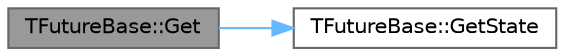 digraph "TFutureBase::Get"
{
 // INTERACTIVE_SVG=YES
 // LATEX_PDF_SIZE
  bgcolor="transparent";
  edge [fontname=Helvetica,fontsize=10,labelfontname=Helvetica,labelfontsize=10];
  node [fontname=Helvetica,fontsize=10,shape=box,height=0.2,width=0.4];
  rankdir="LR";
  Node1 [id="Node000001",label="TFutureBase::Get",height=0.2,width=0.4,color="gray40", fillcolor="grey60", style="filled", fontcolor="black",tooltip="Gets the future's result."];
  Node1 -> Node2 [id="edge1_Node000001_Node000002",color="steelblue1",style="solid",tooltip=" "];
  Node2 [id="Node000002",label="TFutureBase::GetState",height=0.2,width=0.4,color="grey40", fillcolor="white", style="filled",URL="$d1/d71/classTFutureBase.html#a7ebcea5e19a052d40b9b5d7a457a9809",tooltip="Gets the shared state object."];
}
